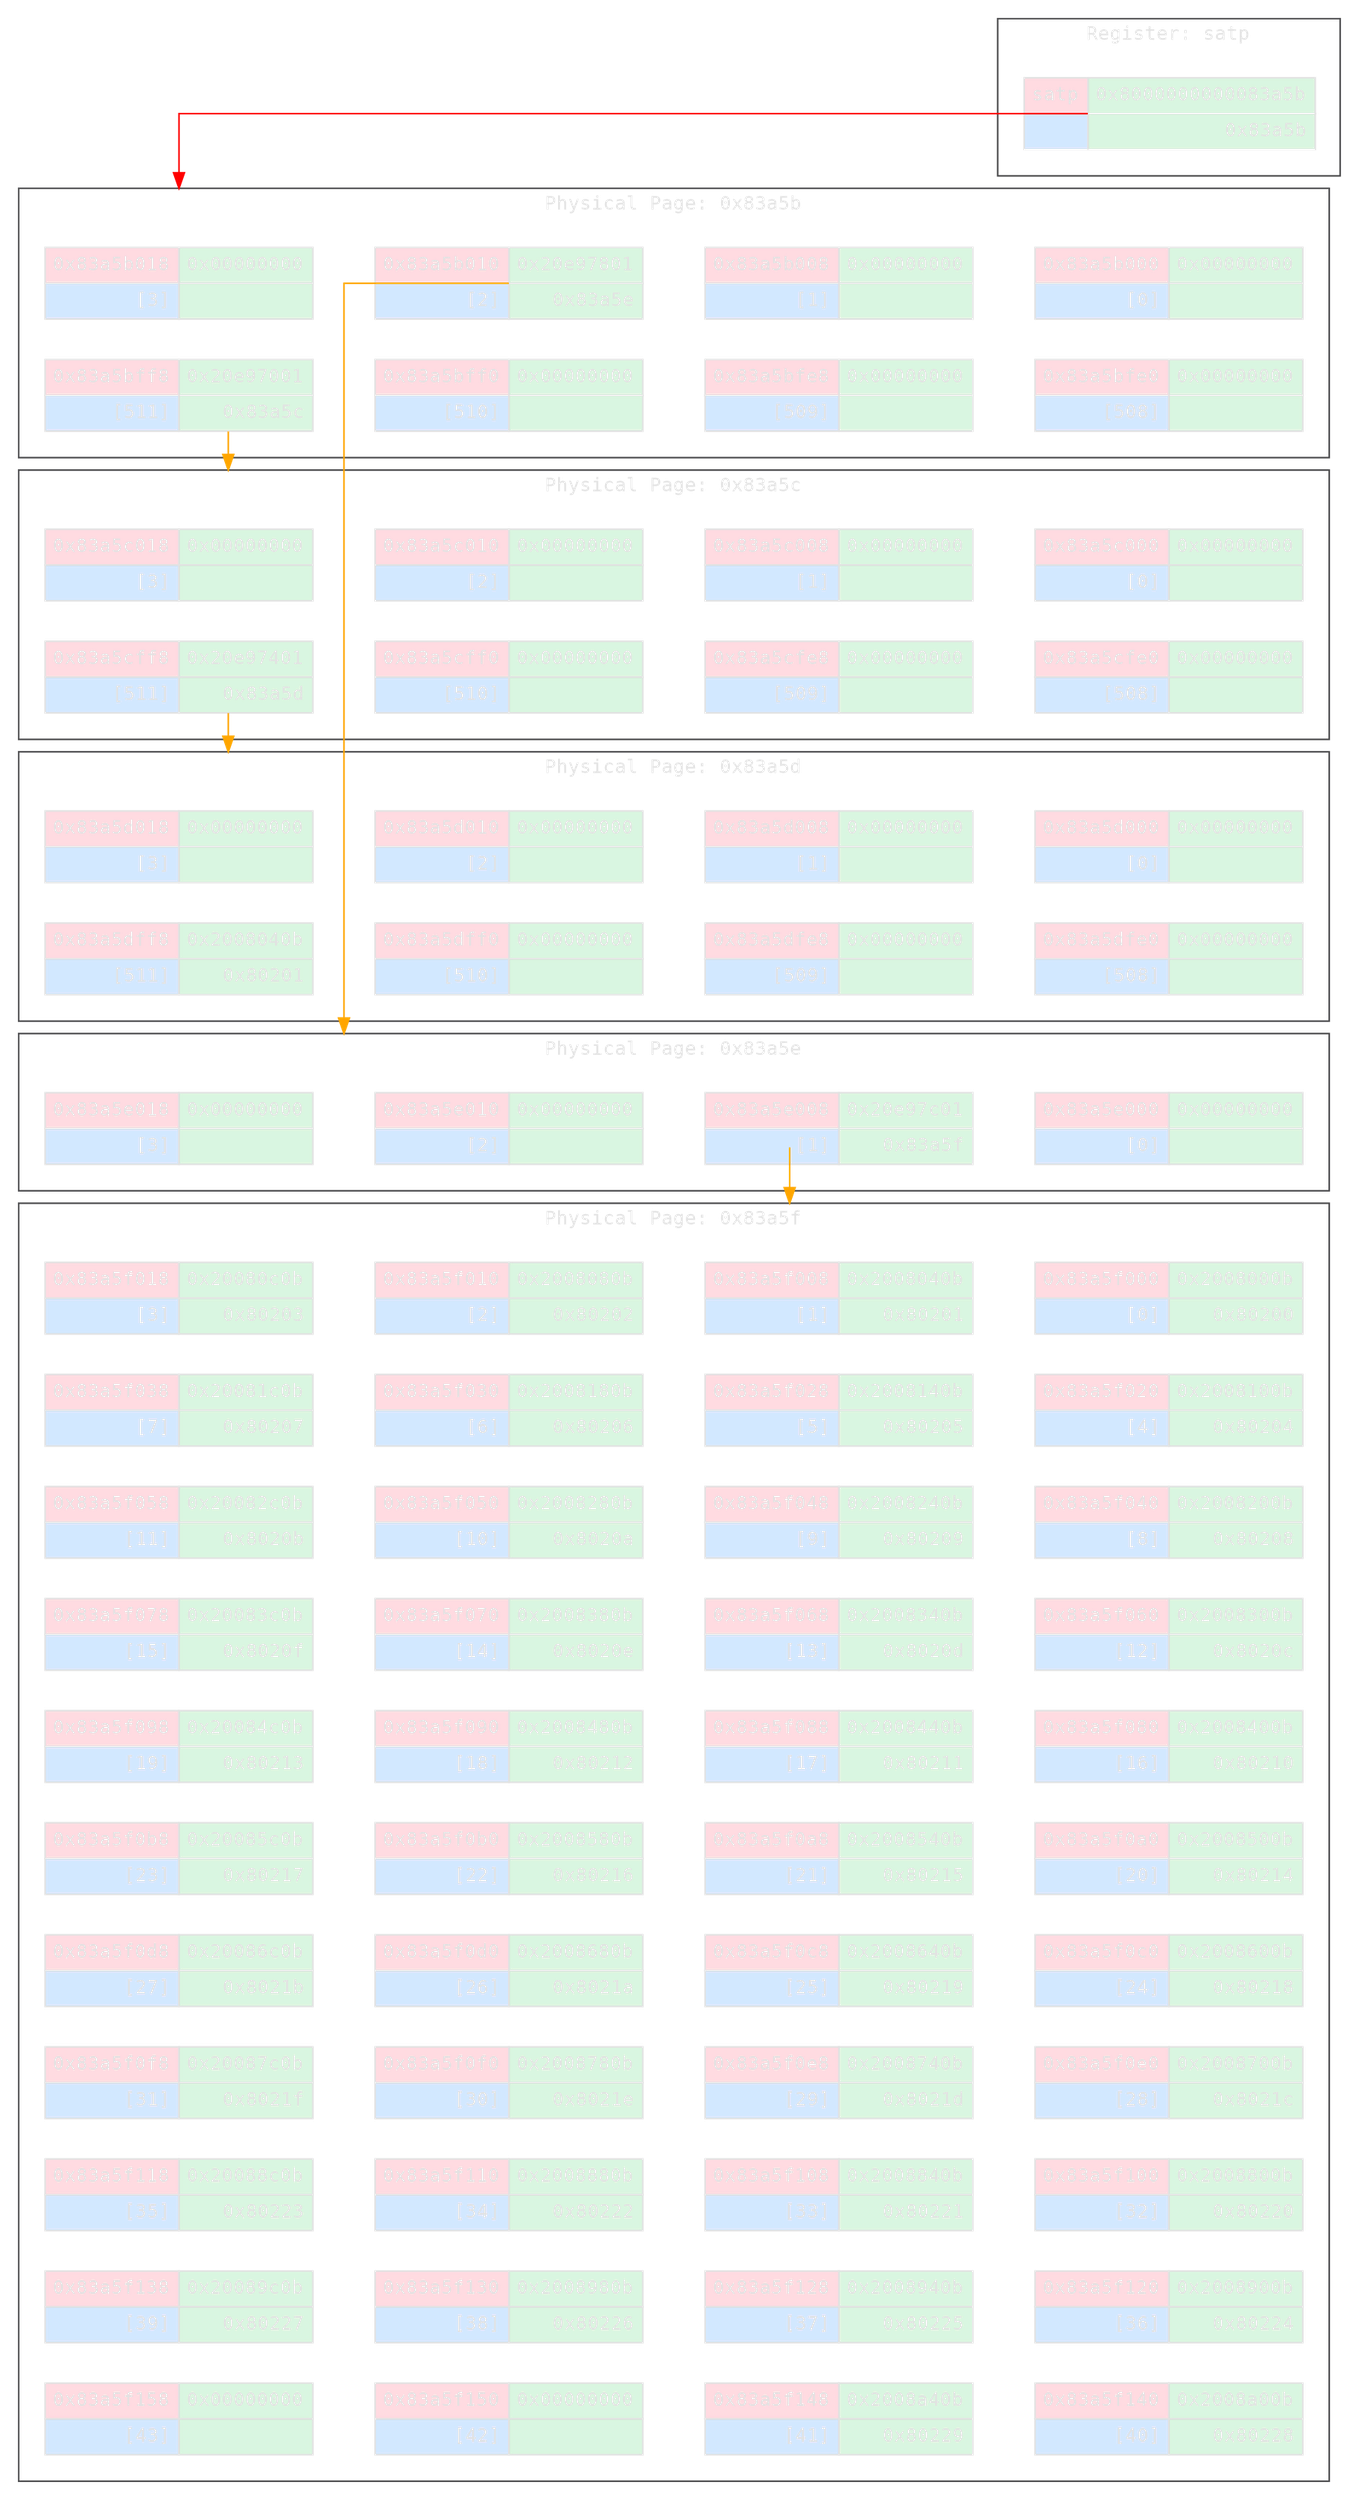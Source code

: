 digraph MemoryLayout {
    graph [bgcolor=transparent];
    compound=true;
    rankdir=TB;
    splines=ortho;
    nodesep=0.3;
    ranksep=0.1;
    node [shape=record, fontname="SF Mono,monospace", fontsize=12, margin=0.125, fontcolor="#e3e3e3"];
    edge [fontname="SF Mono,monospace", fontsize=12, fontcolor="#e3e3e3", color="#e3e3e3"];

    subgraph cluster_reg_ {
        color="#48484A";
        label="Register: satp";
        fontname="SF Mono,monospace";
        fontsize=12;
        fontcolor="#e3e3e3";

        reg_node0 [shape=none, margin=0.125, label=<
            <TABLE BORDER="0" CELLBORDER="1" CELLSPACING="0" COLOR="#e3e3e3">
                <TR>
                    <TD BGCOLOR="#FF375F2D" PORT="addr" ALIGN="RIGHT" CELLPADDING="4"><FONT COLOR="#e3e3e3">satp</FONT></TD>
                    <TD BGCOLOR="#30D1582D" PORT="val" ALIGN="RIGHT" CELLPADDING="4"><FONT COLOR="#e3e3e3">0x8000000000083a5b</FONT></TD>
                </TR>
                <TR>
                    <TD BGCOLOR="#0A84FF2D" PORT="index" ALIGN="RIGHT" CELLPADDING="4"><FONT COLOR="#e3e3e3">    </FONT></TD>
                    <TD BGCOLOR="#30D1582D" PORT="page" ALIGN="RIGHT" CELLPADDING="4"><FONT COLOR="#e3e3e3">0x83a5b</FONT></TD>
                </TR>
            </TABLE>
        >];

        subgraph row_reg__0 {
            rank = same;
            reg_node0;
        }

    }
    subgraph cluster_g1_ {
        color="#48484A";
        label="Physical Page: 0x83a5b";
        fontname="SF Mono,monospace";
        fontsize=12;
        fontcolor="#e3e3e3";

        g1_node0 [shape=none, margin=0.125, label=<
            <TABLE BORDER="0" CELLBORDER="1" CELLSPACING="0" COLOR="#e3e3e3">
                <TR>
                    <TD BGCOLOR="#FF375F2D" PORT="addr" ALIGN="RIGHT" CELLPADDING="4"><FONT COLOR="#e3e3e3">0x83a5b000</FONT></TD>
                    <TD BGCOLOR="#30D1582D" PORT="val" ALIGN="RIGHT" CELLPADDING="4"><FONT COLOR="#e3e3e3">0x00000000</FONT></TD>
                </TR>
                <TR>
                    <TD BGCOLOR="#0A84FF2D" PORT="index" ALIGN="RIGHT" CELLPADDING="4"><FONT COLOR="#e3e3e3">  [0]</FONT></TD>
                    <TD BGCOLOR="#30D1582D" PORT="page" ALIGN="RIGHT" CELLPADDING="4"><FONT COLOR="#e3e3e3"> </FONT></TD>
                </TR>
            </TABLE>
        >];
        g1_node1 [shape=none, margin=0.125, label=<
            <TABLE BORDER="0" CELLBORDER="1" CELLSPACING="0" COLOR="#e3e3e3">
                <TR>
                    <TD BGCOLOR="#FF375F2D" PORT="addr" ALIGN="RIGHT" CELLPADDING="4"><FONT COLOR="#e3e3e3">0x83a5b008</FONT></TD>
                    <TD BGCOLOR="#30D1582D" PORT="val" ALIGN="RIGHT" CELLPADDING="4"><FONT COLOR="#e3e3e3">0x00000000</FONT></TD>
                </TR>
                <TR>
                    <TD BGCOLOR="#0A84FF2D" PORT="index" ALIGN="RIGHT" CELLPADDING="4"><FONT COLOR="#e3e3e3">  [1]</FONT></TD>
                    <TD BGCOLOR="#30D1582D" PORT="page" ALIGN="RIGHT" CELLPADDING="4"><FONT COLOR="#e3e3e3"> </FONT></TD>
                </TR>
            </TABLE>
        >];
        g1_node2 [shape=none, margin=0.125, label=<
            <TABLE BORDER="0" CELLBORDER="1" CELLSPACING="0" COLOR="#e3e3e3">
                <TR>
                    <TD BGCOLOR="#FF375F2D" PORT="addr" ALIGN="RIGHT" CELLPADDING="4"><FONT COLOR="#e3e3e3">0x83a5b010</FONT></TD>
                    <TD BGCOLOR="#30D1582D" PORT="val" ALIGN="RIGHT" CELLPADDING="4"><FONT COLOR="#e3e3e3">0x20e97801</FONT></TD>
                </TR>
                <TR>
                    <TD BGCOLOR="#0A84FF2D" PORT="index" ALIGN="RIGHT" CELLPADDING="4"><FONT COLOR="#e3e3e3">  [2]</FONT></TD>
                    <TD BGCOLOR="#30D1582D" PORT="page" ALIGN="RIGHT" CELLPADDING="4"><FONT COLOR="#e3e3e3">0x83a5e</FONT></TD>
                </TR>
            </TABLE>
        >];
        g1_node3 [shape=none, margin=0.125, label=<
            <TABLE BORDER="0" CELLBORDER="1" CELLSPACING="0" COLOR="#e3e3e3">
                <TR>
                    <TD BGCOLOR="#FF375F2D" PORT="addr" ALIGN="RIGHT" CELLPADDING="4"><FONT COLOR="#e3e3e3">0x83a5b018</FONT></TD>
                    <TD BGCOLOR="#30D1582D" PORT="val" ALIGN="RIGHT" CELLPADDING="4"><FONT COLOR="#e3e3e3">0x00000000</FONT></TD>
                </TR>
                <TR>
                    <TD BGCOLOR="#0A84FF2D" PORT="index" ALIGN="RIGHT" CELLPADDING="4"><FONT COLOR="#e3e3e3">  [3]</FONT></TD>
                    <TD BGCOLOR="#30D1582D" PORT="page" ALIGN="RIGHT" CELLPADDING="4"><FONT COLOR="#e3e3e3"> </FONT></TD>
                </TR>
            </TABLE>
        >];
        g1_node4 [shape=none, margin=0.125, label=<
            <TABLE BORDER="0" CELLBORDER="1" CELLSPACING="0" COLOR="#e3e3e3">
                <TR>
                    <TD BGCOLOR="#FF375F2D" PORT="addr" ALIGN="RIGHT" CELLPADDING="4"><FONT COLOR="#e3e3e3">0x83a5bfe0</FONT></TD>
                    <TD BGCOLOR="#30D1582D" PORT="val" ALIGN="RIGHT" CELLPADDING="4"><FONT COLOR="#e3e3e3">0x00000000</FONT></TD>
                </TR>
                <TR>
                    <TD BGCOLOR="#0A84FF2D" PORT="index" ALIGN="RIGHT" CELLPADDING="4"><FONT COLOR="#e3e3e3">[508]</FONT></TD>
                    <TD BGCOLOR="#30D1582D" PORT="page" ALIGN="RIGHT" CELLPADDING="4"><FONT COLOR="#e3e3e3"> </FONT></TD>
                </TR>
            </TABLE>
        >];
        g1_node5 [shape=none, margin=0.125, label=<
            <TABLE BORDER="0" CELLBORDER="1" CELLSPACING="0" COLOR="#e3e3e3">
                <TR>
                    <TD BGCOLOR="#FF375F2D" PORT="addr" ALIGN="RIGHT" CELLPADDING="4"><FONT COLOR="#e3e3e3">0x83a5bfe8</FONT></TD>
                    <TD BGCOLOR="#30D1582D" PORT="val" ALIGN="RIGHT" CELLPADDING="4"><FONT COLOR="#e3e3e3">0x00000000</FONT></TD>
                </TR>
                <TR>
                    <TD BGCOLOR="#0A84FF2D" PORT="index" ALIGN="RIGHT" CELLPADDING="4"><FONT COLOR="#e3e3e3">[509]</FONT></TD>
                    <TD BGCOLOR="#30D1582D" PORT="page" ALIGN="RIGHT" CELLPADDING="4"><FONT COLOR="#e3e3e3"> </FONT></TD>
                </TR>
            </TABLE>
        >];
        g1_node6 [shape=none, margin=0.125, label=<
            <TABLE BORDER="0" CELLBORDER="1" CELLSPACING="0" COLOR="#e3e3e3">
                <TR>
                    <TD BGCOLOR="#FF375F2D" PORT="addr" ALIGN="RIGHT" CELLPADDING="4"><FONT COLOR="#e3e3e3">0x83a5bff0</FONT></TD>
                    <TD BGCOLOR="#30D1582D" PORT="val" ALIGN="RIGHT" CELLPADDING="4"><FONT COLOR="#e3e3e3">0x00000000</FONT></TD>
                </TR>
                <TR>
                    <TD BGCOLOR="#0A84FF2D" PORT="index" ALIGN="RIGHT" CELLPADDING="4"><FONT COLOR="#e3e3e3">[510]</FONT></TD>
                    <TD BGCOLOR="#30D1582D" PORT="page" ALIGN="RIGHT" CELLPADDING="4"><FONT COLOR="#e3e3e3"> </FONT></TD>
                </TR>
            </TABLE>
        >];
        g1_node7 [shape=none, margin=0.125, label=<
            <TABLE BORDER="0" CELLBORDER="1" CELLSPACING="0" COLOR="#e3e3e3">
                <TR>
                    <TD BGCOLOR="#FF375F2D" PORT="addr" ALIGN="RIGHT" CELLPADDING="4"><FONT COLOR="#e3e3e3">0x83a5bff8</FONT></TD>
                    <TD BGCOLOR="#30D1582D" PORT="val" ALIGN="RIGHT" CELLPADDING="4"><FONT COLOR="#e3e3e3">0x20e97001</FONT></TD>
                </TR>
                <TR>
                    <TD BGCOLOR="#0A84FF2D" PORT="index" ALIGN="RIGHT" CELLPADDING="4"><FONT COLOR="#e3e3e3">[511]</FONT></TD>
                    <TD BGCOLOR="#30D1582D" PORT="page" ALIGN="RIGHT" CELLPADDING="4"><FONT COLOR="#e3e3e3">0x83a5c</FONT></TD>
                </TR>
            </TABLE>
        >];

        subgraph row_g1__0 {
            rank = same;
            g1_node0;
            g1_node1;
            g1_node2;
            g1_node3;
        }
        subgraph row_g1__1 {
            rank = same;
            g1_node4;
            g1_node5;
            g1_node6;
            g1_node7;
        }

        g1_node0 -> g1_node4 [style=invis];
        g1_node1 -> g1_node5 [style=invis];
        g1_node2 -> g1_node6 [style=invis];
        g1_node3 -> g1_node7 [style=invis];
    }
    subgraph cluster_g2_ {
        color="#48484A";
        label="Physical Page: 0x83a5c";
        fontname="SF Mono,monospace";
        fontsize=12;
        fontcolor="#e3e3e3";

        g2_node0 [shape=none, margin=0.125, label=<
            <TABLE BORDER="0" CELLBORDER="1" CELLSPACING="0" COLOR="#e3e3e3">
                <TR>
                    <TD BGCOLOR="#FF375F2D" PORT="addr" ALIGN="RIGHT" CELLPADDING="4"><FONT COLOR="#e3e3e3">0x83a5c000</FONT></TD>
                    <TD BGCOLOR="#30D1582D" PORT="val" ALIGN="RIGHT" CELLPADDING="4"><FONT COLOR="#e3e3e3">0x00000000</FONT></TD>
                </TR>
                <TR>
                    <TD BGCOLOR="#0A84FF2D" PORT="index" ALIGN="RIGHT" CELLPADDING="4"><FONT COLOR="#e3e3e3">  [0]</FONT></TD>
                    <TD BGCOLOR="#30D1582D" PORT="page" ALIGN="RIGHT" CELLPADDING="4"><FONT COLOR="#e3e3e3"> </FONT></TD>
                </TR>
            </TABLE>
        >];
        g2_node1 [shape=none, margin=0.125, label=<
            <TABLE BORDER="0" CELLBORDER="1" CELLSPACING="0" COLOR="#e3e3e3">
                <TR>
                    <TD BGCOLOR="#FF375F2D" PORT="addr" ALIGN="RIGHT" CELLPADDING="4"><FONT COLOR="#e3e3e3">0x83a5c008</FONT></TD>
                    <TD BGCOLOR="#30D1582D" PORT="val" ALIGN="RIGHT" CELLPADDING="4"><FONT COLOR="#e3e3e3">0x00000000</FONT></TD>
                </TR>
                <TR>
                    <TD BGCOLOR="#0A84FF2D" PORT="index" ALIGN="RIGHT" CELLPADDING="4"><FONT COLOR="#e3e3e3">  [1]</FONT></TD>
                    <TD BGCOLOR="#30D1582D" PORT="page" ALIGN="RIGHT" CELLPADDING="4"><FONT COLOR="#e3e3e3"> </FONT></TD>
                </TR>
            </TABLE>
        >];
        g2_node2 [shape=none, margin=0.125, label=<
            <TABLE BORDER="0" CELLBORDER="1" CELLSPACING="0" COLOR="#e3e3e3">
                <TR>
                    <TD BGCOLOR="#FF375F2D" PORT="addr" ALIGN="RIGHT" CELLPADDING="4"><FONT COLOR="#e3e3e3">0x83a5c010</FONT></TD>
                    <TD BGCOLOR="#30D1582D" PORT="val" ALIGN="RIGHT" CELLPADDING="4"><FONT COLOR="#e3e3e3">0x00000000</FONT></TD>
                </TR>
                <TR>
                    <TD BGCOLOR="#0A84FF2D" PORT="index" ALIGN="RIGHT" CELLPADDING="4"><FONT COLOR="#e3e3e3">  [2]</FONT></TD>
                    <TD BGCOLOR="#30D1582D" PORT="page" ALIGN="RIGHT" CELLPADDING="4"><FONT COLOR="#e3e3e3"> </FONT></TD>
                </TR>
            </TABLE>
        >];
        g2_node3 [shape=none, margin=0.125, label=<
            <TABLE BORDER="0" CELLBORDER="1" CELLSPACING="0" COLOR="#e3e3e3">
                <TR>
                    <TD BGCOLOR="#FF375F2D" PORT="addr" ALIGN="RIGHT" CELLPADDING="4"><FONT COLOR="#e3e3e3">0x83a5c018</FONT></TD>
                    <TD BGCOLOR="#30D1582D" PORT="val" ALIGN="RIGHT" CELLPADDING="4"><FONT COLOR="#e3e3e3">0x00000000</FONT></TD>
                </TR>
                <TR>
                    <TD BGCOLOR="#0A84FF2D" PORT="index" ALIGN="RIGHT" CELLPADDING="4"><FONT COLOR="#e3e3e3">  [3]</FONT></TD>
                    <TD BGCOLOR="#30D1582D" PORT="page" ALIGN="RIGHT" CELLPADDING="4"><FONT COLOR="#e3e3e3"> </FONT></TD>
                </TR>
            </TABLE>
        >];
        g2_node4 [shape=none, margin=0.125, label=<
            <TABLE BORDER="0" CELLBORDER="1" CELLSPACING="0" COLOR="#e3e3e3">
                <TR>
                    <TD BGCOLOR="#FF375F2D" PORT="addr" ALIGN="RIGHT" CELLPADDING="4"><FONT COLOR="#e3e3e3">0x83a5cfe0</FONT></TD>
                    <TD BGCOLOR="#30D1582D" PORT="val" ALIGN="RIGHT" CELLPADDING="4"><FONT COLOR="#e3e3e3">0x00000000</FONT></TD>
                </TR>
                <TR>
                    <TD BGCOLOR="#0A84FF2D" PORT="index" ALIGN="RIGHT" CELLPADDING="4"><FONT COLOR="#e3e3e3">[508]</FONT></TD>
                    <TD BGCOLOR="#30D1582D" PORT="page" ALIGN="RIGHT" CELLPADDING="4"><FONT COLOR="#e3e3e3"> </FONT></TD>
                </TR>
            </TABLE>
        >];
        g2_node5 [shape=none, margin=0.125, label=<
            <TABLE BORDER="0" CELLBORDER="1" CELLSPACING="0" COLOR="#e3e3e3">
                <TR>
                    <TD BGCOLOR="#FF375F2D" PORT="addr" ALIGN="RIGHT" CELLPADDING="4"><FONT COLOR="#e3e3e3">0x83a5cfe8</FONT></TD>
                    <TD BGCOLOR="#30D1582D" PORT="val" ALIGN="RIGHT" CELLPADDING="4"><FONT COLOR="#e3e3e3">0x00000000</FONT></TD>
                </TR>
                <TR>
                    <TD BGCOLOR="#0A84FF2D" PORT="index" ALIGN="RIGHT" CELLPADDING="4"><FONT COLOR="#e3e3e3">[509]</FONT></TD>
                    <TD BGCOLOR="#30D1582D" PORT="page" ALIGN="RIGHT" CELLPADDING="4"><FONT COLOR="#e3e3e3"> </FONT></TD>
                </TR>
            </TABLE>
        >];
        g2_node6 [shape=none, margin=0.125, label=<
            <TABLE BORDER="0" CELLBORDER="1" CELLSPACING="0" COLOR="#e3e3e3">
                <TR>
                    <TD BGCOLOR="#FF375F2D" PORT="addr" ALIGN="RIGHT" CELLPADDING="4"><FONT COLOR="#e3e3e3">0x83a5cff0</FONT></TD>
                    <TD BGCOLOR="#30D1582D" PORT="val" ALIGN="RIGHT" CELLPADDING="4"><FONT COLOR="#e3e3e3">0x00000000</FONT></TD>
                </TR>
                <TR>
                    <TD BGCOLOR="#0A84FF2D" PORT="index" ALIGN="RIGHT" CELLPADDING="4"><FONT COLOR="#e3e3e3">[510]</FONT></TD>
                    <TD BGCOLOR="#30D1582D" PORT="page" ALIGN="RIGHT" CELLPADDING="4"><FONT COLOR="#e3e3e3"> </FONT></TD>
                </TR>
            </TABLE>
        >];
        g2_node7 [shape=none, margin=0.125, label=<
            <TABLE BORDER="0" CELLBORDER="1" CELLSPACING="0" COLOR="#e3e3e3">
                <TR>
                    <TD BGCOLOR="#FF375F2D" PORT="addr" ALIGN="RIGHT" CELLPADDING="4"><FONT COLOR="#e3e3e3">0x83a5cff8</FONT></TD>
                    <TD BGCOLOR="#30D1582D" PORT="val" ALIGN="RIGHT" CELLPADDING="4"><FONT COLOR="#e3e3e3">0x20e97401</FONT></TD>
                </TR>
                <TR>
                    <TD BGCOLOR="#0A84FF2D" PORT="index" ALIGN="RIGHT" CELLPADDING="4"><FONT COLOR="#e3e3e3">[511]</FONT></TD>
                    <TD BGCOLOR="#30D1582D" PORT="page" ALIGN="RIGHT" CELLPADDING="4"><FONT COLOR="#e3e3e3">0x83a5d</FONT></TD>
                </TR>
            </TABLE>
        >];

        subgraph row_g2__0 {
            rank = same;
            g2_node0;
            g2_node1;
            g2_node2;
            g2_node3;
        }
        subgraph row_g2__1 {
            rank = same;
            g2_node4;
            g2_node5;
            g2_node6;
            g2_node7;
        }

        g2_node0 -> g2_node4 [style=invis];
        g2_node1 -> g2_node5 [style=invis];
        g2_node2 -> g2_node6 [style=invis];
        g2_node3 -> g2_node7 [style=invis];
    }
    subgraph cluster_g3_ {
        color="#48484A";
        label="Physical Page: 0x83a5d";
        fontname="SF Mono,monospace";
        fontsize=12;
        fontcolor="#e3e3e3";

        g3_node0 [shape=none, margin=0.125, label=<
            <TABLE BORDER="0" CELLBORDER="1" CELLSPACING="0" COLOR="#e3e3e3">
                <TR>
                    <TD BGCOLOR="#FF375F2D" PORT="addr" ALIGN="RIGHT" CELLPADDING="4"><FONT COLOR="#e3e3e3">0x83a5d000</FONT></TD>
                    <TD BGCOLOR="#30D1582D" PORT="val" ALIGN="RIGHT" CELLPADDING="4"><FONT COLOR="#e3e3e3">0x00000000</FONT></TD>
                </TR>
                <TR>
                    <TD BGCOLOR="#0A84FF2D" PORT="index" ALIGN="RIGHT" CELLPADDING="4"><FONT COLOR="#e3e3e3">  [0]</FONT></TD>
                    <TD BGCOLOR="#30D1582D" PORT="page" ALIGN="RIGHT" CELLPADDING="4"><FONT COLOR="#e3e3e3"> </FONT></TD>
                </TR>
            </TABLE>
        >];
        g3_node1 [shape=none, margin=0.125, label=<
            <TABLE BORDER="0" CELLBORDER="1" CELLSPACING="0" COLOR="#e3e3e3">
                <TR>
                    <TD BGCOLOR="#FF375F2D" PORT="addr" ALIGN="RIGHT" CELLPADDING="4"><FONT COLOR="#e3e3e3">0x83a5d008</FONT></TD>
                    <TD BGCOLOR="#30D1582D" PORT="val" ALIGN="RIGHT" CELLPADDING="4"><FONT COLOR="#e3e3e3">0x00000000</FONT></TD>
                </TR>
                <TR>
                    <TD BGCOLOR="#0A84FF2D" PORT="index" ALIGN="RIGHT" CELLPADDING="4"><FONT COLOR="#e3e3e3">  [1]</FONT></TD>
                    <TD BGCOLOR="#30D1582D" PORT="page" ALIGN="RIGHT" CELLPADDING="4"><FONT COLOR="#e3e3e3"> </FONT></TD>
                </TR>
            </TABLE>
        >];
        g3_node2 [shape=none, margin=0.125, label=<
            <TABLE BORDER="0" CELLBORDER="1" CELLSPACING="0" COLOR="#e3e3e3">
                <TR>
                    <TD BGCOLOR="#FF375F2D" PORT="addr" ALIGN="RIGHT" CELLPADDING="4"><FONT COLOR="#e3e3e3">0x83a5d010</FONT></TD>
                    <TD BGCOLOR="#30D1582D" PORT="val" ALIGN="RIGHT" CELLPADDING="4"><FONT COLOR="#e3e3e3">0x00000000</FONT></TD>
                </TR>
                <TR>
                    <TD BGCOLOR="#0A84FF2D" PORT="index" ALIGN="RIGHT" CELLPADDING="4"><FONT COLOR="#e3e3e3">  [2]</FONT></TD>
                    <TD BGCOLOR="#30D1582D" PORT="page" ALIGN="RIGHT" CELLPADDING="4"><FONT COLOR="#e3e3e3"> </FONT></TD>
                </TR>
            </TABLE>
        >];
        g3_node3 [shape=none, margin=0.125, label=<
            <TABLE BORDER="0" CELLBORDER="1" CELLSPACING="0" COLOR="#e3e3e3">
                <TR>
                    <TD BGCOLOR="#FF375F2D" PORT="addr" ALIGN="RIGHT" CELLPADDING="4"><FONT COLOR="#e3e3e3">0x83a5d018</FONT></TD>
                    <TD BGCOLOR="#30D1582D" PORT="val" ALIGN="RIGHT" CELLPADDING="4"><FONT COLOR="#e3e3e3">0x00000000</FONT></TD>
                </TR>
                <TR>
                    <TD BGCOLOR="#0A84FF2D" PORT="index" ALIGN="RIGHT" CELLPADDING="4"><FONT COLOR="#e3e3e3">  [3]</FONT></TD>
                    <TD BGCOLOR="#30D1582D" PORT="page" ALIGN="RIGHT" CELLPADDING="4"><FONT COLOR="#e3e3e3"> </FONT></TD>
                </TR>
            </TABLE>
        >];
        g3_node4 [shape=none, margin=0.125, label=<
            <TABLE BORDER="0" CELLBORDER="1" CELLSPACING="0" COLOR="#e3e3e3">
                <TR>
                    <TD BGCOLOR="#FF375F2D" PORT="addr" ALIGN="RIGHT" CELLPADDING="4"><FONT COLOR="#e3e3e3">0x83a5dfe0</FONT></TD>
                    <TD BGCOLOR="#30D1582D" PORT="val" ALIGN="RIGHT" CELLPADDING="4"><FONT COLOR="#e3e3e3">0x00000000</FONT></TD>
                </TR>
                <TR>
                    <TD BGCOLOR="#0A84FF2D" PORT="index" ALIGN="RIGHT" CELLPADDING="4"><FONT COLOR="#e3e3e3">[508]</FONT></TD>
                    <TD BGCOLOR="#30D1582D" PORT="page" ALIGN="RIGHT" CELLPADDING="4"><FONT COLOR="#e3e3e3"> </FONT></TD>
                </TR>
            </TABLE>
        >];
        g3_node5 [shape=none, margin=0.125, label=<
            <TABLE BORDER="0" CELLBORDER="1" CELLSPACING="0" COLOR="#e3e3e3">
                <TR>
                    <TD BGCOLOR="#FF375F2D" PORT="addr" ALIGN="RIGHT" CELLPADDING="4"><FONT COLOR="#e3e3e3">0x83a5dfe8</FONT></TD>
                    <TD BGCOLOR="#30D1582D" PORT="val" ALIGN="RIGHT" CELLPADDING="4"><FONT COLOR="#e3e3e3">0x00000000</FONT></TD>
                </TR>
                <TR>
                    <TD BGCOLOR="#0A84FF2D" PORT="index" ALIGN="RIGHT" CELLPADDING="4"><FONT COLOR="#e3e3e3">[509]</FONT></TD>
                    <TD BGCOLOR="#30D1582D" PORT="page" ALIGN="RIGHT" CELLPADDING="4"><FONT COLOR="#e3e3e3"> </FONT></TD>
                </TR>
            </TABLE>
        >];
        g3_node6 [shape=none, margin=0.125, label=<
            <TABLE BORDER="0" CELLBORDER="1" CELLSPACING="0" COLOR="#e3e3e3">
                <TR>
                    <TD BGCOLOR="#FF375F2D" PORT="addr" ALIGN="RIGHT" CELLPADDING="4"><FONT COLOR="#e3e3e3">0x83a5dff0</FONT></TD>
                    <TD BGCOLOR="#30D1582D" PORT="val" ALIGN="RIGHT" CELLPADDING="4"><FONT COLOR="#e3e3e3">0x00000000</FONT></TD>
                </TR>
                <TR>
                    <TD BGCOLOR="#0A84FF2D" PORT="index" ALIGN="RIGHT" CELLPADDING="4"><FONT COLOR="#e3e3e3">[510]</FONT></TD>
                    <TD BGCOLOR="#30D1582D" PORT="page" ALIGN="RIGHT" CELLPADDING="4"><FONT COLOR="#e3e3e3"> </FONT></TD>
                </TR>
            </TABLE>
        >];
        g3_node7 [shape=none, margin=0.125, label=<
            <TABLE BORDER="0" CELLBORDER="1" CELLSPACING="0" COLOR="#e3e3e3">
                <TR>
                    <TD BGCOLOR="#FF375F2D" PORT="addr" ALIGN="RIGHT" CELLPADDING="4"><FONT COLOR="#e3e3e3">0x83a5dff8</FONT></TD>
                    <TD BGCOLOR="#30D1582D" PORT="val" ALIGN="RIGHT" CELLPADDING="4"><FONT COLOR="#e3e3e3">0x2008040b</FONT></TD>
                </TR>
                <TR>
                    <TD BGCOLOR="#0A84FF2D" PORT="index" ALIGN="RIGHT" CELLPADDING="4"><FONT COLOR="#e3e3e3">[511]</FONT></TD>
                    <TD BGCOLOR="#30D1582D" PORT="page" ALIGN="RIGHT" CELLPADDING="4"><FONT COLOR="#e3e3e3">0x80201</FONT></TD>
                </TR>
            </TABLE>
        >];

        subgraph row_g3__0 {
            rank = same;
            g3_node0;
            g3_node1;
            g3_node2;
            g3_node3;
        }
        subgraph row_g3__1 {
            rank = same;
            g3_node4;
            g3_node5;
            g3_node6;
            g3_node7;
        }

        g3_node0 -> g3_node4 [style=invis];
        g3_node1 -> g3_node5 [style=invis];
        g3_node2 -> g3_node6 [style=invis];
        g3_node3 -> g3_node7 [style=invis];
    }
    subgraph cluster_g4_ {
        color="#48484A";
        label="Physical Page: 0x83a5e";
        fontname="SF Mono,monospace";
        fontsize=12;
        fontcolor="#e3e3e3";

        g4_node0 [shape=none, margin=0.125, label=<
            <TABLE BORDER="0" CELLBORDER="1" CELLSPACING="0" COLOR="#e3e3e3">
                <TR>
                    <TD BGCOLOR="#FF375F2D" PORT="addr" ALIGN="RIGHT" CELLPADDING="4"><FONT COLOR="#e3e3e3">0x83a5e000</FONT></TD>
                    <TD BGCOLOR="#30D1582D" PORT="val" ALIGN="RIGHT" CELLPADDING="4"><FONT COLOR="#e3e3e3">0x00000000</FONT></TD>
                </TR>
                <TR>
                    <TD BGCOLOR="#0A84FF2D" PORT="index" ALIGN="RIGHT" CELLPADDING="4"><FONT COLOR="#e3e3e3">  [0]</FONT></TD>
                    <TD BGCOLOR="#30D1582D" PORT="page" ALIGN="RIGHT" CELLPADDING="4"><FONT COLOR="#e3e3e3"> </FONT></TD>
                </TR>
            </TABLE>
        >];
        g4_node1 [shape=none, margin=0.125, label=<
            <TABLE BORDER="0" CELLBORDER="1" CELLSPACING="0" COLOR="#e3e3e3">
                <TR>
                    <TD BGCOLOR="#FF375F2D" PORT="addr" ALIGN="RIGHT" CELLPADDING="4"><FONT COLOR="#e3e3e3">0x83a5e008</FONT></TD>
                    <TD BGCOLOR="#30D1582D" PORT="val" ALIGN="RIGHT" CELLPADDING="4"><FONT COLOR="#e3e3e3">0x20e97c01</FONT></TD>
                </TR>
                <TR>
                    <TD BGCOLOR="#0A84FF2D" PORT="index" ALIGN="RIGHT" CELLPADDING="4"><FONT COLOR="#e3e3e3">  [1]</FONT></TD>
                    <TD BGCOLOR="#30D1582D" PORT="page" ALIGN="RIGHT" CELLPADDING="4"><FONT COLOR="#e3e3e3">0x83a5f</FONT></TD>
                </TR>
            </TABLE>
        >];
        g4_node2 [shape=none, margin=0.125, label=<
            <TABLE BORDER="0" CELLBORDER="1" CELLSPACING="0" COLOR="#e3e3e3">
                <TR>
                    <TD BGCOLOR="#FF375F2D" PORT="addr" ALIGN="RIGHT" CELLPADDING="4"><FONT COLOR="#e3e3e3">0x83a5e010</FONT></TD>
                    <TD BGCOLOR="#30D1582D" PORT="val" ALIGN="RIGHT" CELLPADDING="4"><FONT COLOR="#e3e3e3">0x00000000</FONT></TD>
                </TR>
                <TR>
                    <TD BGCOLOR="#0A84FF2D" PORT="index" ALIGN="RIGHT" CELLPADDING="4"><FONT COLOR="#e3e3e3">  [2]</FONT></TD>
                    <TD BGCOLOR="#30D1582D" PORT="page" ALIGN="RIGHT" CELLPADDING="4"><FONT COLOR="#e3e3e3"> </FONT></TD>
                </TR>
            </TABLE>
        >];
        g4_node3 [shape=none, margin=0.125, label=<
            <TABLE BORDER="0" CELLBORDER="1" CELLSPACING="0" COLOR="#e3e3e3">
                <TR>
                    <TD BGCOLOR="#FF375F2D" PORT="addr" ALIGN="RIGHT" CELLPADDING="4"><FONT COLOR="#e3e3e3">0x83a5e018</FONT></TD>
                    <TD BGCOLOR="#30D1582D" PORT="val" ALIGN="RIGHT" CELLPADDING="4"><FONT COLOR="#e3e3e3">0x00000000</FONT></TD>
                </TR>
                <TR>
                    <TD BGCOLOR="#0A84FF2D" PORT="index" ALIGN="RIGHT" CELLPADDING="4"><FONT COLOR="#e3e3e3">  [3]</FONT></TD>
                    <TD BGCOLOR="#30D1582D" PORT="page" ALIGN="RIGHT" CELLPADDING="4"><FONT COLOR="#e3e3e3"> </FONT></TD>
                </TR>
            </TABLE>
        >];

        subgraph row_g4__0 {
            rank = same;
            g4_node0;
            g4_node1;
            g4_node2;
            g4_node3;
        }

    }
    subgraph cluster_g5_ {
        color="#48484A";
        label="Physical Page: 0x83a5f";
        fontname="SF Mono,monospace";
        fontsize=12;
        fontcolor="#e3e3e3";

        g5_node0 [shape=none, margin=0.125, label=<
            <TABLE BORDER="0" CELLBORDER="1" CELLSPACING="0" COLOR="#e3e3e3">
                <TR>
                    <TD BGCOLOR="#FF375F2D" PORT="addr" ALIGN="RIGHT" CELLPADDING="4"><FONT COLOR="#e3e3e3">0x83a5f000</FONT></TD>
                    <TD BGCOLOR="#30D1582D" PORT="val" ALIGN="RIGHT" CELLPADDING="4"><FONT COLOR="#e3e3e3">0x2008000b</FONT></TD>
                </TR>
                <TR>
                    <TD BGCOLOR="#0A84FF2D" PORT="index" ALIGN="RIGHT" CELLPADDING="4"><FONT COLOR="#e3e3e3">  [0]</FONT></TD>
                    <TD BGCOLOR="#30D1582D" PORT="page" ALIGN="RIGHT" CELLPADDING="4"><FONT COLOR="#e3e3e3">0x80200</FONT></TD>
                </TR>
            </TABLE>
        >];
        g5_node1 [shape=none, margin=0.125, label=<
            <TABLE BORDER="0" CELLBORDER="1" CELLSPACING="0" COLOR="#e3e3e3">
                <TR>
                    <TD BGCOLOR="#FF375F2D" PORT="addr" ALIGN="RIGHT" CELLPADDING="4"><FONT COLOR="#e3e3e3">0x83a5f008</FONT></TD>
                    <TD BGCOLOR="#30D1582D" PORT="val" ALIGN="RIGHT" CELLPADDING="4"><FONT COLOR="#e3e3e3">0x2008040b</FONT></TD>
                </TR>
                <TR>
                    <TD BGCOLOR="#0A84FF2D" PORT="index" ALIGN="RIGHT" CELLPADDING="4"><FONT COLOR="#e3e3e3">  [1]</FONT></TD>
                    <TD BGCOLOR="#30D1582D" PORT="page" ALIGN="RIGHT" CELLPADDING="4"><FONT COLOR="#e3e3e3">0x80201</FONT></TD>
                </TR>
            </TABLE>
        >];
        g5_node2 [shape=none, margin=0.125, label=<
            <TABLE BORDER="0" CELLBORDER="1" CELLSPACING="0" COLOR="#e3e3e3">
                <TR>
                    <TD BGCOLOR="#FF375F2D" PORT="addr" ALIGN="RIGHT" CELLPADDING="4"><FONT COLOR="#e3e3e3">0x83a5f010</FONT></TD>
                    <TD BGCOLOR="#30D1582D" PORT="val" ALIGN="RIGHT" CELLPADDING="4"><FONT COLOR="#e3e3e3">0x2008080b</FONT></TD>
                </TR>
                <TR>
                    <TD BGCOLOR="#0A84FF2D" PORT="index" ALIGN="RIGHT" CELLPADDING="4"><FONT COLOR="#e3e3e3">  [2]</FONT></TD>
                    <TD BGCOLOR="#30D1582D" PORT="page" ALIGN="RIGHT" CELLPADDING="4"><FONT COLOR="#e3e3e3">0x80202</FONT></TD>
                </TR>
            </TABLE>
        >];
        g5_node3 [shape=none, margin=0.125, label=<
            <TABLE BORDER="0" CELLBORDER="1" CELLSPACING="0" COLOR="#e3e3e3">
                <TR>
                    <TD BGCOLOR="#FF375F2D" PORT="addr" ALIGN="RIGHT" CELLPADDING="4"><FONT COLOR="#e3e3e3">0x83a5f018</FONT></TD>
                    <TD BGCOLOR="#30D1582D" PORT="val" ALIGN="RIGHT" CELLPADDING="4"><FONT COLOR="#e3e3e3">0x20080c0b</FONT></TD>
                </TR>
                <TR>
                    <TD BGCOLOR="#0A84FF2D" PORT="index" ALIGN="RIGHT" CELLPADDING="4"><FONT COLOR="#e3e3e3">  [3]</FONT></TD>
                    <TD BGCOLOR="#30D1582D" PORT="page" ALIGN="RIGHT" CELLPADDING="4"><FONT COLOR="#e3e3e3">0x80203</FONT></TD>
                </TR>
            </TABLE>
        >];
        g5_node4 [shape=none, margin=0.125, label=<
            <TABLE BORDER="0" CELLBORDER="1" CELLSPACING="0" COLOR="#e3e3e3">
                <TR>
                    <TD BGCOLOR="#FF375F2D" PORT="addr" ALIGN="RIGHT" CELLPADDING="4"><FONT COLOR="#e3e3e3">0x83a5f020</FONT></TD>
                    <TD BGCOLOR="#30D1582D" PORT="val" ALIGN="RIGHT" CELLPADDING="4"><FONT COLOR="#e3e3e3">0x2008100b</FONT></TD>
                </TR>
                <TR>
                    <TD BGCOLOR="#0A84FF2D" PORT="index" ALIGN="RIGHT" CELLPADDING="4"><FONT COLOR="#e3e3e3">  [4]</FONT></TD>
                    <TD BGCOLOR="#30D1582D" PORT="page" ALIGN="RIGHT" CELLPADDING="4"><FONT COLOR="#e3e3e3">0x80204</FONT></TD>
                </TR>
            </TABLE>
        >];
        g5_node5 [shape=none, margin=0.125, label=<
            <TABLE BORDER="0" CELLBORDER="1" CELLSPACING="0" COLOR="#e3e3e3">
                <TR>
                    <TD BGCOLOR="#FF375F2D" PORT="addr" ALIGN="RIGHT" CELLPADDING="4"><FONT COLOR="#e3e3e3">0x83a5f028</FONT></TD>
                    <TD BGCOLOR="#30D1582D" PORT="val" ALIGN="RIGHT" CELLPADDING="4"><FONT COLOR="#e3e3e3">0x2008140b</FONT></TD>
                </TR>
                <TR>
                    <TD BGCOLOR="#0A84FF2D" PORT="index" ALIGN="RIGHT" CELLPADDING="4"><FONT COLOR="#e3e3e3">  [5]</FONT></TD>
                    <TD BGCOLOR="#30D1582D" PORT="page" ALIGN="RIGHT" CELLPADDING="4"><FONT COLOR="#e3e3e3">0x80205</FONT></TD>
                </TR>
            </TABLE>
        >];
        g5_node6 [shape=none, margin=0.125, label=<
            <TABLE BORDER="0" CELLBORDER="1" CELLSPACING="0" COLOR="#e3e3e3">
                <TR>
                    <TD BGCOLOR="#FF375F2D" PORT="addr" ALIGN="RIGHT" CELLPADDING="4"><FONT COLOR="#e3e3e3">0x83a5f030</FONT></TD>
                    <TD BGCOLOR="#30D1582D" PORT="val" ALIGN="RIGHT" CELLPADDING="4"><FONT COLOR="#e3e3e3">0x2008180b</FONT></TD>
                </TR>
                <TR>
                    <TD BGCOLOR="#0A84FF2D" PORT="index" ALIGN="RIGHT" CELLPADDING="4"><FONT COLOR="#e3e3e3">  [6]</FONT></TD>
                    <TD BGCOLOR="#30D1582D" PORT="page" ALIGN="RIGHT" CELLPADDING="4"><FONT COLOR="#e3e3e3">0x80206</FONT></TD>
                </TR>
            </TABLE>
        >];
        g5_node7 [shape=none, margin=0.125, label=<
            <TABLE BORDER="0" CELLBORDER="1" CELLSPACING="0" COLOR="#e3e3e3">
                <TR>
                    <TD BGCOLOR="#FF375F2D" PORT="addr" ALIGN="RIGHT" CELLPADDING="4"><FONT COLOR="#e3e3e3">0x83a5f038</FONT></TD>
                    <TD BGCOLOR="#30D1582D" PORT="val" ALIGN="RIGHT" CELLPADDING="4"><FONT COLOR="#e3e3e3">0x20081c0b</FONT></TD>
                </TR>
                <TR>
                    <TD BGCOLOR="#0A84FF2D" PORT="index" ALIGN="RIGHT" CELLPADDING="4"><FONT COLOR="#e3e3e3">  [7]</FONT></TD>
                    <TD BGCOLOR="#30D1582D" PORT="page" ALIGN="RIGHT" CELLPADDING="4"><FONT COLOR="#e3e3e3">0x80207</FONT></TD>
                </TR>
            </TABLE>
        >];
        g5_node8 [shape=none, margin=0.125, label=<
            <TABLE BORDER="0" CELLBORDER="1" CELLSPACING="0" COLOR="#e3e3e3">
                <TR>
                    <TD BGCOLOR="#FF375F2D" PORT="addr" ALIGN="RIGHT" CELLPADDING="4"><FONT COLOR="#e3e3e3">0x83a5f040</FONT></TD>
                    <TD BGCOLOR="#30D1582D" PORT="val" ALIGN="RIGHT" CELLPADDING="4"><FONT COLOR="#e3e3e3">0x2008200b</FONT></TD>
                </TR>
                <TR>
                    <TD BGCOLOR="#0A84FF2D" PORT="index" ALIGN="RIGHT" CELLPADDING="4"><FONT COLOR="#e3e3e3">  [8]</FONT></TD>
                    <TD BGCOLOR="#30D1582D" PORT="page" ALIGN="RIGHT" CELLPADDING="4"><FONT COLOR="#e3e3e3">0x80208</FONT></TD>
                </TR>
            </TABLE>
        >];
        g5_node9 [shape=none, margin=0.125, label=<
            <TABLE BORDER="0" CELLBORDER="1" CELLSPACING="0" COLOR="#e3e3e3">
                <TR>
                    <TD BGCOLOR="#FF375F2D" PORT="addr" ALIGN="RIGHT" CELLPADDING="4"><FONT COLOR="#e3e3e3">0x83a5f048</FONT></TD>
                    <TD BGCOLOR="#30D1582D" PORT="val" ALIGN="RIGHT" CELLPADDING="4"><FONT COLOR="#e3e3e3">0x2008240b</FONT></TD>
                </TR>
                <TR>
                    <TD BGCOLOR="#0A84FF2D" PORT="index" ALIGN="RIGHT" CELLPADDING="4"><FONT COLOR="#e3e3e3">  [9]</FONT></TD>
                    <TD BGCOLOR="#30D1582D" PORT="page" ALIGN="RIGHT" CELLPADDING="4"><FONT COLOR="#e3e3e3">0x80209</FONT></TD>
                </TR>
            </TABLE>
        >];
        g5_node10 [shape=none, margin=0.125, label=<
            <TABLE BORDER="0" CELLBORDER="1" CELLSPACING="0" COLOR="#e3e3e3">
                <TR>
                    <TD BGCOLOR="#FF375F2D" PORT="addr" ALIGN="RIGHT" CELLPADDING="4"><FONT COLOR="#e3e3e3">0x83a5f050</FONT></TD>
                    <TD BGCOLOR="#30D1582D" PORT="val" ALIGN="RIGHT" CELLPADDING="4"><FONT COLOR="#e3e3e3">0x2008280b</FONT></TD>
                </TR>
                <TR>
                    <TD BGCOLOR="#0A84FF2D" PORT="index" ALIGN="RIGHT" CELLPADDING="4"><FONT COLOR="#e3e3e3"> [10]</FONT></TD>
                    <TD BGCOLOR="#30D1582D" PORT="page" ALIGN="RIGHT" CELLPADDING="4"><FONT COLOR="#e3e3e3">0x8020a</FONT></TD>
                </TR>
            </TABLE>
        >];
        g5_node11 [shape=none, margin=0.125, label=<
            <TABLE BORDER="0" CELLBORDER="1" CELLSPACING="0" COLOR="#e3e3e3">
                <TR>
                    <TD BGCOLOR="#FF375F2D" PORT="addr" ALIGN="RIGHT" CELLPADDING="4"><FONT COLOR="#e3e3e3">0x83a5f058</FONT></TD>
                    <TD BGCOLOR="#30D1582D" PORT="val" ALIGN="RIGHT" CELLPADDING="4"><FONT COLOR="#e3e3e3">0x20082c0b</FONT></TD>
                </TR>
                <TR>
                    <TD BGCOLOR="#0A84FF2D" PORT="index" ALIGN="RIGHT" CELLPADDING="4"><FONT COLOR="#e3e3e3"> [11]</FONT></TD>
                    <TD BGCOLOR="#30D1582D" PORT="page" ALIGN="RIGHT" CELLPADDING="4"><FONT COLOR="#e3e3e3">0x8020b</FONT></TD>
                </TR>
            </TABLE>
        >];
        g5_node12 [shape=none, margin=0.125, label=<
            <TABLE BORDER="0" CELLBORDER="1" CELLSPACING="0" COLOR="#e3e3e3">
                <TR>
                    <TD BGCOLOR="#FF375F2D" PORT="addr" ALIGN="RIGHT" CELLPADDING="4"><FONT COLOR="#e3e3e3">0x83a5f060</FONT></TD>
                    <TD BGCOLOR="#30D1582D" PORT="val" ALIGN="RIGHT" CELLPADDING="4"><FONT COLOR="#e3e3e3">0x2008300b</FONT></TD>
                </TR>
                <TR>
                    <TD BGCOLOR="#0A84FF2D" PORT="index" ALIGN="RIGHT" CELLPADDING="4"><FONT COLOR="#e3e3e3"> [12]</FONT></TD>
                    <TD BGCOLOR="#30D1582D" PORT="page" ALIGN="RIGHT" CELLPADDING="4"><FONT COLOR="#e3e3e3">0x8020c</FONT></TD>
                </TR>
            </TABLE>
        >];
        g5_node13 [shape=none, margin=0.125, label=<
            <TABLE BORDER="0" CELLBORDER="1" CELLSPACING="0" COLOR="#e3e3e3">
                <TR>
                    <TD BGCOLOR="#FF375F2D" PORT="addr" ALIGN="RIGHT" CELLPADDING="4"><FONT COLOR="#e3e3e3">0x83a5f068</FONT></TD>
                    <TD BGCOLOR="#30D1582D" PORT="val" ALIGN="RIGHT" CELLPADDING="4"><FONT COLOR="#e3e3e3">0x2008340b</FONT></TD>
                </TR>
                <TR>
                    <TD BGCOLOR="#0A84FF2D" PORT="index" ALIGN="RIGHT" CELLPADDING="4"><FONT COLOR="#e3e3e3"> [13]</FONT></TD>
                    <TD BGCOLOR="#30D1582D" PORT="page" ALIGN="RIGHT" CELLPADDING="4"><FONT COLOR="#e3e3e3">0x8020d</FONT></TD>
                </TR>
            </TABLE>
        >];
        g5_node14 [shape=none, margin=0.125, label=<
            <TABLE BORDER="0" CELLBORDER="1" CELLSPACING="0" COLOR="#e3e3e3">
                <TR>
                    <TD BGCOLOR="#FF375F2D" PORT="addr" ALIGN="RIGHT" CELLPADDING="4"><FONT COLOR="#e3e3e3">0x83a5f070</FONT></TD>
                    <TD BGCOLOR="#30D1582D" PORT="val" ALIGN="RIGHT" CELLPADDING="4"><FONT COLOR="#e3e3e3">0x2008380b</FONT></TD>
                </TR>
                <TR>
                    <TD BGCOLOR="#0A84FF2D" PORT="index" ALIGN="RIGHT" CELLPADDING="4"><FONT COLOR="#e3e3e3"> [14]</FONT></TD>
                    <TD BGCOLOR="#30D1582D" PORT="page" ALIGN="RIGHT" CELLPADDING="4"><FONT COLOR="#e3e3e3">0x8020e</FONT></TD>
                </TR>
            </TABLE>
        >];
        g5_node15 [shape=none, margin=0.125, label=<
            <TABLE BORDER="0" CELLBORDER="1" CELLSPACING="0" COLOR="#e3e3e3">
                <TR>
                    <TD BGCOLOR="#FF375F2D" PORT="addr" ALIGN="RIGHT" CELLPADDING="4"><FONT COLOR="#e3e3e3">0x83a5f078</FONT></TD>
                    <TD BGCOLOR="#30D1582D" PORT="val" ALIGN="RIGHT" CELLPADDING="4"><FONT COLOR="#e3e3e3">0x20083c0b</FONT></TD>
                </TR>
                <TR>
                    <TD BGCOLOR="#0A84FF2D" PORT="index" ALIGN="RIGHT" CELLPADDING="4"><FONT COLOR="#e3e3e3"> [15]</FONT></TD>
                    <TD BGCOLOR="#30D1582D" PORT="page" ALIGN="RIGHT" CELLPADDING="4"><FONT COLOR="#e3e3e3">0x8020f</FONT></TD>
                </TR>
            </TABLE>
        >];
        g5_node16 [shape=none, margin=0.125, label=<
            <TABLE BORDER="0" CELLBORDER="1" CELLSPACING="0" COLOR="#e3e3e3">
                <TR>
                    <TD BGCOLOR="#FF375F2D" PORT="addr" ALIGN="RIGHT" CELLPADDING="4"><FONT COLOR="#e3e3e3">0x83a5f080</FONT></TD>
                    <TD BGCOLOR="#30D1582D" PORT="val" ALIGN="RIGHT" CELLPADDING="4"><FONT COLOR="#e3e3e3">0x2008400b</FONT></TD>
                </TR>
                <TR>
                    <TD BGCOLOR="#0A84FF2D" PORT="index" ALIGN="RIGHT" CELLPADDING="4"><FONT COLOR="#e3e3e3"> [16]</FONT></TD>
                    <TD BGCOLOR="#30D1582D" PORT="page" ALIGN="RIGHT" CELLPADDING="4"><FONT COLOR="#e3e3e3">0x80210</FONT></TD>
                </TR>
            </TABLE>
        >];
        g5_node17 [shape=none, margin=0.125, label=<
            <TABLE BORDER="0" CELLBORDER="1" CELLSPACING="0" COLOR="#e3e3e3">
                <TR>
                    <TD BGCOLOR="#FF375F2D" PORT="addr" ALIGN="RIGHT" CELLPADDING="4"><FONT COLOR="#e3e3e3">0x83a5f088</FONT></TD>
                    <TD BGCOLOR="#30D1582D" PORT="val" ALIGN="RIGHT" CELLPADDING="4"><FONT COLOR="#e3e3e3">0x2008440b</FONT></TD>
                </TR>
                <TR>
                    <TD BGCOLOR="#0A84FF2D" PORT="index" ALIGN="RIGHT" CELLPADDING="4"><FONT COLOR="#e3e3e3"> [17]</FONT></TD>
                    <TD BGCOLOR="#30D1582D" PORT="page" ALIGN="RIGHT" CELLPADDING="4"><FONT COLOR="#e3e3e3">0x80211</FONT></TD>
                </TR>
            </TABLE>
        >];
        g5_node18 [shape=none, margin=0.125, label=<
            <TABLE BORDER="0" CELLBORDER="1" CELLSPACING="0" COLOR="#e3e3e3">
                <TR>
                    <TD BGCOLOR="#FF375F2D" PORT="addr" ALIGN="RIGHT" CELLPADDING="4"><FONT COLOR="#e3e3e3">0x83a5f090</FONT></TD>
                    <TD BGCOLOR="#30D1582D" PORT="val" ALIGN="RIGHT" CELLPADDING="4"><FONT COLOR="#e3e3e3">0x2008480b</FONT></TD>
                </TR>
                <TR>
                    <TD BGCOLOR="#0A84FF2D" PORT="index" ALIGN="RIGHT" CELLPADDING="4"><FONT COLOR="#e3e3e3"> [18]</FONT></TD>
                    <TD BGCOLOR="#30D1582D" PORT="page" ALIGN="RIGHT" CELLPADDING="4"><FONT COLOR="#e3e3e3">0x80212</FONT></TD>
                </TR>
            </TABLE>
        >];
        g5_node19 [shape=none, margin=0.125, label=<
            <TABLE BORDER="0" CELLBORDER="1" CELLSPACING="0" COLOR="#e3e3e3">
                <TR>
                    <TD BGCOLOR="#FF375F2D" PORT="addr" ALIGN="RIGHT" CELLPADDING="4"><FONT COLOR="#e3e3e3">0x83a5f098</FONT></TD>
                    <TD BGCOLOR="#30D1582D" PORT="val" ALIGN="RIGHT" CELLPADDING="4"><FONT COLOR="#e3e3e3">0x20084c0b</FONT></TD>
                </TR>
                <TR>
                    <TD BGCOLOR="#0A84FF2D" PORT="index" ALIGN="RIGHT" CELLPADDING="4"><FONT COLOR="#e3e3e3"> [19]</FONT></TD>
                    <TD BGCOLOR="#30D1582D" PORT="page" ALIGN="RIGHT" CELLPADDING="4"><FONT COLOR="#e3e3e3">0x80213</FONT></TD>
                </TR>
            </TABLE>
        >];
        g5_node20 [shape=none, margin=0.125, label=<
            <TABLE BORDER="0" CELLBORDER="1" CELLSPACING="0" COLOR="#e3e3e3">
                <TR>
                    <TD BGCOLOR="#FF375F2D" PORT="addr" ALIGN="RIGHT" CELLPADDING="4"><FONT COLOR="#e3e3e3">0x83a5f0a0</FONT></TD>
                    <TD BGCOLOR="#30D1582D" PORT="val" ALIGN="RIGHT" CELLPADDING="4"><FONT COLOR="#e3e3e3">0x2008500b</FONT></TD>
                </TR>
                <TR>
                    <TD BGCOLOR="#0A84FF2D" PORT="index" ALIGN="RIGHT" CELLPADDING="4"><FONT COLOR="#e3e3e3"> [20]</FONT></TD>
                    <TD BGCOLOR="#30D1582D" PORT="page" ALIGN="RIGHT" CELLPADDING="4"><FONT COLOR="#e3e3e3">0x80214</FONT></TD>
                </TR>
            </TABLE>
        >];
        g5_node21 [shape=none, margin=0.125, label=<
            <TABLE BORDER="0" CELLBORDER="1" CELLSPACING="0" COLOR="#e3e3e3">
                <TR>
                    <TD BGCOLOR="#FF375F2D" PORT="addr" ALIGN="RIGHT" CELLPADDING="4"><FONT COLOR="#e3e3e3">0x83a5f0a8</FONT></TD>
                    <TD BGCOLOR="#30D1582D" PORT="val" ALIGN="RIGHT" CELLPADDING="4"><FONT COLOR="#e3e3e3">0x2008540b</FONT></TD>
                </TR>
                <TR>
                    <TD BGCOLOR="#0A84FF2D" PORT="index" ALIGN="RIGHT" CELLPADDING="4"><FONT COLOR="#e3e3e3"> [21]</FONT></TD>
                    <TD BGCOLOR="#30D1582D" PORT="page" ALIGN="RIGHT" CELLPADDING="4"><FONT COLOR="#e3e3e3">0x80215</FONT></TD>
                </TR>
            </TABLE>
        >];
        g5_node22 [shape=none, margin=0.125, label=<
            <TABLE BORDER="0" CELLBORDER="1" CELLSPACING="0" COLOR="#e3e3e3">
                <TR>
                    <TD BGCOLOR="#FF375F2D" PORT="addr" ALIGN="RIGHT" CELLPADDING="4"><FONT COLOR="#e3e3e3">0x83a5f0b0</FONT></TD>
                    <TD BGCOLOR="#30D1582D" PORT="val" ALIGN="RIGHT" CELLPADDING="4"><FONT COLOR="#e3e3e3">0x2008580b</FONT></TD>
                </TR>
                <TR>
                    <TD BGCOLOR="#0A84FF2D" PORT="index" ALIGN="RIGHT" CELLPADDING="4"><FONT COLOR="#e3e3e3"> [22]</FONT></TD>
                    <TD BGCOLOR="#30D1582D" PORT="page" ALIGN="RIGHT" CELLPADDING="4"><FONT COLOR="#e3e3e3">0x80216</FONT></TD>
                </TR>
            </TABLE>
        >];
        g5_node23 [shape=none, margin=0.125, label=<
            <TABLE BORDER="0" CELLBORDER="1" CELLSPACING="0" COLOR="#e3e3e3">
                <TR>
                    <TD BGCOLOR="#FF375F2D" PORT="addr" ALIGN="RIGHT" CELLPADDING="4"><FONT COLOR="#e3e3e3">0x83a5f0b8</FONT></TD>
                    <TD BGCOLOR="#30D1582D" PORT="val" ALIGN="RIGHT" CELLPADDING="4"><FONT COLOR="#e3e3e3">0x20085c0b</FONT></TD>
                </TR>
                <TR>
                    <TD BGCOLOR="#0A84FF2D" PORT="index" ALIGN="RIGHT" CELLPADDING="4"><FONT COLOR="#e3e3e3"> [23]</FONT></TD>
                    <TD BGCOLOR="#30D1582D" PORT="page" ALIGN="RIGHT" CELLPADDING="4"><FONT COLOR="#e3e3e3">0x80217</FONT></TD>
                </TR>
            </TABLE>
        >];
        g5_node24 [shape=none, margin=0.125, label=<
            <TABLE BORDER="0" CELLBORDER="1" CELLSPACING="0" COLOR="#e3e3e3">
                <TR>
                    <TD BGCOLOR="#FF375F2D" PORT="addr" ALIGN="RIGHT" CELLPADDING="4"><FONT COLOR="#e3e3e3">0x83a5f0c0</FONT></TD>
                    <TD BGCOLOR="#30D1582D" PORT="val" ALIGN="RIGHT" CELLPADDING="4"><FONT COLOR="#e3e3e3">0x2008600b</FONT></TD>
                </TR>
                <TR>
                    <TD BGCOLOR="#0A84FF2D" PORT="index" ALIGN="RIGHT" CELLPADDING="4"><FONT COLOR="#e3e3e3"> [24]</FONT></TD>
                    <TD BGCOLOR="#30D1582D" PORT="page" ALIGN="RIGHT" CELLPADDING="4"><FONT COLOR="#e3e3e3">0x80218</FONT></TD>
                </TR>
            </TABLE>
        >];
        g5_node25 [shape=none, margin=0.125, label=<
            <TABLE BORDER="0" CELLBORDER="1" CELLSPACING="0" COLOR="#e3e3e3">
                <TR>
                    <TD BGCOLOR="#FF375F2D" PORT="addr" ALIGN="RIGHT" CELLPADDING="4"><FONT COLOR="#e3e3e3">0x83a5f0c8</FONT></TD>
                    <TD BGCOLOR="#30D1582D" PORT="val" ALIGN="RIGHT" CELLPADDING="4"><FONT COLOR="#e3e3e3">0x2008640b</FONT></TD>
                </TR>
                <TR>
                    <TD BGCOLOR="#0A84FF2D" PORT="index" ALIGN="RIGHT" CELLPADDING="4"><FONT COLOR="#e3e3e3"> [25]</FONT></TD>
                    <TD BGCOLOR="#30D1582D" PORT="page" ALIGN="RIGHT" CELLPADDING="4"><FONT COLOR="#e3e3e3">0x80219</FONT></TD>
                </TR>
            </TABLE>
        >];
        g5_node26 [shape=none, margin=0.125, label=<
            <TABLE BORDER="0" CELLBORDER="1" CELLSPACING="0" COLOR="#e3e3e3">
                <TR>
                    <TD BGCOLOR="#FF375F2D" PORT="addr" ALIGN="RIGHT" CELLPADDING="4"><FONT COLOR="#e3e3e3">0x83a5f0d0</FONT></TD>
                    <TD BGCOLOR="#30D1582D" PORT="val" ALIGN="RIGHT" CELLPADDING="4"><FONT COLOR="#e3e3e3">0x2008680b</FONT></TD>
                </TR>
                <TR>
                    <TD BGCOLOR="#0A84FF2D" PORT="index" ALIGN="RIGHT" CELLPADDING="4"><FONT COLOR="#e3e3e3"> [26]</FONT></TD>
                    <TD BGCOLOR="#30D1582D" PORT="page" ALIGN="RIGHT" CELLPADDING="4"><FONT COLOR="#e3e3e3">0x8021a</FONT></TD>
                </TR>
            </TABLE>
        >];
        g5_node27 [shape=none, margin=0.125, label=<
            <TABLE BORDER="0" CELLBORDER="1" CELLSPACING="0" COLOR="#e3e3e3">
                <TR>
                    <TD BGCOLOR="#FF375F2D" PORT="addr" ALIGN="RIGHT" CELLPADDING="4"><FONT COLOR="#e3e3e3">0x83a5f0d8</FONT></TD>
                    <TD BGCOLOR="#30D1582D" PORT="val" ALIGN="RIGHT" CELLPADDING="4"><FONT COLOR="#e3e3e3">0x20086c0b</FONT></TD>
                </TR>
                <TR>
                    <TD BGCOLOR="#0A84FF2D" PORT="index" ALIGN="RIGHT" CELLPADDING="4"><FONT COLOR="#e3e3e3"> [27]</FONT></TD>
                    <TD BGCOLOR="#30D1582D" PORT="page" ALIGN="RIGHT" CELLPADDING="4"><FONT COLOR="#e3e3e3">0x8021b</FONT></TD>
                </TR>
            </TABLE>
        >];
        g5_node28 [shape=none, margin=0.125, label=<
            <TABLE BORDER="0" CELLBORDER="1" CELLSPACING="0" COLOR="#e3e3e3">
                <TR>
                    <TD BGCOLOR="#FF375F2D" PORT="addr" ALIGN="RIGHT" CELLPADDING="4"><FONT COLOR="#e3e3e3">0x83a5f0e0</FONT></TD>
                    <TD BGCOLOR="#30D1582D" PORT="val" ALIGN="RIGHT" CELLPADDING="4"><FONT COLOR="#e3e3e3">0x2008700b</FONT></TD>
                </TR>
                <TR>
                    <TD BGCOLOR="#0A84FF2D" PORT="index" ALIGN="RIGHT" CELLPADDING="4"><FONT COLOR="#e3e3e3"> [28]</FONT></TD>
                    <TD BGCOLOR="#30D1582D" PORT="page" ALIGN="RIGHT" CELLPADDING="4"><FONT COLOR="#e3e3e3">0x8021c</FONT></TD>
                </TR>
            </TABLE>
        >];
        g5_node29 [shape=none, margin=0.125, label=<
            <TABLE BORDER="0" CELLBORDER="1" CELLSPACING="0" COLOR="#e3e3e3">
                <TR>
                    <TD BGCOLOR="#FF375F2D" PORT="addr" ALIGN="RIGHT" CELLPADDING="4"><FONT COLOR="#e3e3e3">0x83a5f0e8</FONT></TD>
                    <TD BGCOLOR="#30D1582D" PORT="val" ALIGN="RIGHT" CELLPADDING="4"><FONT COLOR="#e3e3e3">0x2008740b</FONT></TD>
                </TR>
                <TR>
                    <TD BGCOLOR="#0A84FF2D" PORT="index" ALIGN="RIGHT" CELLPADDING="4"><FONT COLOR="#e3e3e3"> [29]</FONT></TD>
                    <TD BGCOLOR="#30D1582D" PORT="page" ALIGN="RIGHT" CELLPADDING="4"><FONT COLOR="#e3e3e3">0x8021d</FONT></TD>
                </TR>
            </TABLE>
        >];
        g5_node30 [shape=none, margin=0.125, label=<
            <TABLE BORDER="0" CELLBORDER="1" CELLSPACING="0" COLOR="#e3e3e3">
                <TR>
                    <TD BGCOLOR="#FF375F2D" PORT="addr" ALIGN="RIGHT" CELLPADDING="4"><FONT COLOR="#e3e3e3">0x83a5f0f0</FONT></TD>
                    <TD BGCOLOR="#30D1582D" PORT="val" ALIGN="RIGHT" CELLPADDING="4"><FONT COLOR="#e3e3e3">0x2008780b</FONT></TD>
                </TR>
                <TR>
                    <TD BGCOLOR="#0A84FF2D" PORT="index" ALIGN="RIGHT" CELLPADDING="4"><FONT COLOR="#e3e3e3"> [30]</FONT></TD>
                    <TD BGCOLOR="#30D1582D" PORT="page" ALIGN="RIGHT" CELLPADDING="4"><FONT COLOR="#e3e3e3">0x8021e</FONT></TD>
                </TR>
            </TABLE>
        >];
        g5_node31 [shape=none, margin=0.125, label=<
            <TABLE BORDER="0" CELLBORDER="1" CELLSPACING="0" COLOR="#e3e3e3">
                <TR>
                    <TD BGCOLOR="#FF375F2D" PORT="addr" ALIGN="RIGHT" CELLPADDING="4"><FONT COLOR="#e3e3e3">0x83a5f0f8</FONT></TD>
                    <TD BGCOLOR="#30D1582D" PORT="val" ALIGN="RIGHT" CELLPADDING="4"><FONT COLOR="#e3e3e3">0x20087c0b</FONT></TD>
                </TR>
                <TR>
                    <TD BGCOLOR="#0A84FF2D" PORT="index" ALIGN="RIGHT" CELLPADDING="4"><FONT COLOR="#e3e3e3"> [31]</FONT></TD>
                    <TD BGCOLOR="#30D1582D" PORT="page" ALIGN="RIGHT" CELLPADDING="4"><FONT COLOR="#e3e3e3">0x8021f</FONT></TD>
                </TR>
            </TABLE>
        >];
        g5_node32 [shape=none, margin=0.125, label=<
            <TABLE BORDER="0" CELLBORDER="1" CELLSPACING="0" COLOR="#e3e3e3">
                <TR>
                    <TD BGCOLOR="#FF375F2D" PORT="addr" ALIGN="RIGHT" CELLPADDING="4"><FONT COLOR="#e3e3e3">0x83a5f100</FONT></TD>
                    <TD BGCOLOR="#30D1582D" PORT="val" ALIGN="RIGHT" CELLPADDING="4"><FONT COLOR="#e3e3e3">0x2008800b</FONT></TD>
                </TR>
                <TR>
                    <TD BGCOLOR="#0A84FF2D" PORT="index" ALIGN="RIGHT" CELLPADDING="4"><FONT COLOR="#e3e3e3"> [32]</FONT></TD>
                    <TD BGCOLOR="#30D1582D" PORT="page" ALIGN="RIGHT" CELLPADDING="4"><FONT COLOR="#e3e3e3">0x80220</FONT></TD>
                </TR>
            </TABLE>
        >];
        g5_node33 [shape=none, margin=0.125, label=<
            <TABLE BORDER="0" CELLBORDER="1" CELLSPACING="0" COLOR="#e3e3e3">
                <TR>
                    <TD BGCOLOR="#FF375F2D" PORT="addr" ALIGN="RIGHT" CELLPADDING="4"><FONT COLOR="#e3e3e3">0x83a5f108</FONT></TD>
                    <TD BGCOLOR="#30D1582D" PORT="val" ALIGN="RIGHT" CELLPADDING="4"><FONT COLOR="#e3e3e3">0x2008840b</FONT></TD>
                </TR>
                <TR>
                    <TD BGCOLOR="#0A84FF2D" PORT="index" ALIGN="RIGHT" CELLPADDING="4"><FONT COLOR="#e3e3e3"> [33]</FONT></TD>
                    <TD BGCOLOR="#30D1582D" PORT="page" ALIGN="RIGHT" CELLPADDING="4"><FONT COLOR="#e3e3e3">0x80221</FONT></TD>
                </TR>
            </TABLE>
        >];
        g5_node34 [shape=none, margin=0.125, label=<
            <TABLE BORDER="0" CELLBORDER="1" CELLSPACING="0" COLOR="#e3e3e3">
                <TR>
                    <TD BGCOLOR="#FF375F2D" PORT="addr" ALIGN="RIGHT" CELLPADDING="4"><FONT COLOR="#e3e3e3">0x83a5f110</FONT></TD>
                    <TD BGCOLOR="#30D1582D" PORT="val" ALIGN="RIGHT" CELLPADDING="4"><FONT COLOR="#e3e3e3">0x2008880b</FONT></TD>
                </TR>
                <TR>
                    <TD BGCOLOR="#0A84FF2D" PORT="index" ALIGN="RIGHT" CELLPADDING="4"><FONT COLOR="#e3e3e3"> [34]</FONT></TD>
                    <TD BGCOLOR="#30D1582D" PORT="page" ALIGN="RIGHT" CELLPADDING="4"><FONT COLOR="#e3e3e3">0x80222</FONT></TD>
                </TR>
            </TABLE>
        >];
        g5_node35 [shape=none, margin=0.125, label=<
            <TABLE BORDER="0" CELLBORDER="1" CELLSPACING="0" COLOR="#e3e3e3">
                <TR>
                    <TD BGCOLOR="#FF375F2D" PORT="addr" ALIGN="RIGHT" CELLPADDING="4"><FONT COLOR="#e3e3e3">0x83a5f118</FONT></TD>
                    <TD BGCOLOR="#30D1582D" PORT="val" ALIGN="RIGHT" CELLPADDING="4"><FONT COLOR="#e3e3e3">0x20088c0b</FONT></TD>
                </TR>
                <TR>
                    <TD BGCOLOR="#0A84FF2D" PORT="index" ALIGN="RIGHT" CELLPADDING="4"><FONT COLOR="#e3e3e3"> [35]</FONT></TD>
                    <TD BGCOLOR="#30D1582D" PORT="page" ALIGN="RIGHT" CELLPADDING="4"><FONT COLOR="#e3e3e3">0x80223</FONT></TD>
                </TR>
            </TABLE>
        >];
        g5_node36 [shape=none, margin=0.125, label=<
            <TABLE BORDER="0" CELLBORDER="1" CELLSPACING="0" COLOR="#e3e3e3">
                <TR>
                    <TD BGCOLOR="#FF375F2D" PORT="addr" ALIGN="RIGHT" CELLPADDING="4"><FONT COLOR="#e3e3e3">0x83a5f120</FONT></TD>
                    <TD BGCOLOR="#30D1582D" PORT="val" ALIGN="RIGHT" CELLPADDING="4"><FONT COLOR="#e3e3e3">0x2008900b</FONT></TD>
                </TR>
                <TR>
                    <TD BGCOLOR="#0A84FF2D" PORT="index" ALIGN="RIGHT" CELLPADDING="4"><FONT COLOR="#e3e3e3"> [36]</FONT></TD>
                    <TD BGCOLOR="#30D1582D" PORT="page" ALIGN="RIGHT" CELLPADDING="4"><FONT COLOR="#e3e3e3">0x80224</FONT></TD>
                </TR>
            </TABLE>
        >];
        g5_node37 [shape=none, margin=0.125, label=<
            <TABLE BORDER="0" CELLBORDER="1" CELLSPACING="0" COLOR="#e3e3e3">
                <TR>
                    <TD BGCOLOR="#FF375F2D" PORT="addr" ALIGN="RIGHT" CELLPADDING="4"><FONT COLOR="#e3e3e3">0x83a5f128</FONT></TD>
                    <TD BGCOLOR="#30D1582D" PORT="val" ALIGN="RIGHT" CELLPADDING="4"><FONT COLOR="#e3e3e3">0x2008940b</FONT></TD>
                </TR>
                <TR>
                    <TD BGCOLOR="#0A84FF2D" PORT="index" ALIGN="RIGHT" CELLPADDING="4"><FONT COLOR="#e3e3e3"> [37]</FONT></TD>
                    <TD BGCOLOR="#30D1582D" PORT="page" ALIGN="RIGHT" CELLPADDING="4"><FONT COLOR="#e3e3e3">0x80225</FONT></TD>
                </TR>
            </TABLE>
        >];
        g5_node38 [shape=none, margin=0.125, label=<
            <TABLE BORDER="0" CELLBORDER="1" CELLSPACING="0" COLOR="#e3e3e3">
                <TR>
                    <TD BGCOLOR="#FF375F2D" PORT="addr" ALIGN="RIGHT" CELLPADDING="4"><FONT COLOR="#e3e3e3">0x83a5f130</FONT></TD>
                    <TD BGCOLOR="#30D1582D" PORT="val" ALIGN="RIGHT" CELLPADDING="4"><FONT COLOR="#e3e3e3">0x2008980b</FONT></TD>
                </TR>
                <TR>
                    <TD BGCOLOR="#0A84FF2D" PORT="index" ALIGN="RIGHT" CELLPADDING="4"><FONT COLOR="#e3e3e3"> [38]</FONT></TD>
                    <TD BGCOLOR="#30D1582D" PORT="page" ALIGN="RIGHT" CELLPADDING="4"><FONT COLOR="#e3e3e3">0x80226</FONT></TD>
                </TR>
            </TABLE>
        >];
        g5_node39 [shape=none, margin=0.125, label=<
            <TABLE BORDER="0" CELLBORDER="1" CELLSPACING="0" COLOR="#e3e3e3">
                <TR>
                    <TD BGCOLOR="#FF375F2D" PORT="addr" ALIGN="RIGHT" CELLPADDING="4"><FONT COLOR="#e3e3e3">0x83a5f138</FONT></TD>
                    <TD BGCOLOR="#30D1582D" PORT="val" ALIGN="RIGHT" CELLPADDING="4"><FONT COLOR="#e3e3e3">0x20089c0b</FONT></TD>
                </TR>
                <TR>
                    <TD BGCOLOR="#0A84FF2D" PORT="index" ALIGN="RIGHT" CELLPADDING="4"><FONT COLOR="#e3e3e3"> [39]</FONT></TD>
                    <TD BGCOLOR="#30D1582D" PORT="page" ALIGN="RIGHT" CELLPADDING="4"><FONT COLOR="#e3e3e3">0x80227</FONT></TD>
                </TR>
            </TABLE>
        >];
        g5_node40 [shape=none, margin=0.125, label=<
            <TABLE BORDER="0" CELLBORDER="1" CELLSPACING="0" COLOR="#e3e3e3">
                <TR>
                    <TD BGCOLOR="#FF375F2D" PORT="addr" ALIGN="RIGHT" CELLPADDING="4"><FONT COLOR="#e3e3e3">0x83a5f140</FONT></TD>
                    <TD BGCOLOR="#30D1582D" PORT="val" ALIGN="RIGHT" CELLPADDING="4"><FONT COLOR="#e3e3e3">0x2008a00b</FONT></TD>
                </TR>
                <TR>
                    <TD BGCOLOR="#0A84FF2D" PORT="index" ALIGN="RIGHT" CELLPADDING="4"><FONT COLOR="#e3e3e3"> [40]</FONT></TD>
                    <TD BGCOLOR="#30D1582D" PORT="page" ALIGN="RIGHT" CELLPADDING="4"><FONT COLOR="#e3e3e3">0x80228</FONT></TD>
                </TR>
            </TABLE>
        >];
        g5_node41 [shape=none, margin=0.125, label=<
            <TABLE BORDER="0" CELLBORDER="1" CELLSPACING="0" COLOR="#e3e3e3">
                <TR>
                    <TD BGCOLOR="#FF375F2D" PORT="addr" ALIGN="RIGHT" CELLPADDING="4"><FONT COLOR="#e3e3e3">0x83a5f148</FONT></TD>
                    <TD BGCOLOR="#30D1582D" PORT="val" ALIGN="RIGHT" CELLPADDING="4"><FONT COLOR="#e3e3e3">0x2008a40b</FONT></TD>
                </TR>
                <TR>
                    <TD BGCOLOR="#0A84FF2D" PORT="index" ALIGN="RIGHT" CELLPADDING="4"><FONT COLOR="#e3e3e3"> [41]</FONT></TD>
                    <TD BGCOLOR="#30D1582D" PORT="page" ALIGN="RIGHT" CELLPADDING="4"><FONT COLOR="#e3e3e3">0x80229</FONT></TD>
                </TR>
            </TABLE>
        >];
        g5_node42 [shape=none, margin=0.125, label=<
            <TABLE BORDER="0" CELLBORDER="1" CELLSPACING="0" COLOR="#e3e3e3">
                <TR>
                    <TD BGCOLOR="#FF375F2D" PORT="addr" ALIGN="RIGHT" CELLPADDING="4"><FONT COLOR="#e3e3e3">0x83a5f150</FONT></TD>
                    <TD BGCOLOR="#30D1582D" PORT="val" ALIGN="RIGHT" CELLPADDING="4"><FONT COLOR="#e3e3e3">0x00000000</FONT></TD>
                </TR>
                <TR>
                    <TD BGCOLOR="#0A84FF2D" PORT="index" ALIGN="RIGHT" CELLPADDING="4"><FONT COLOR="#e3e3e3"> [42]</FONT></TD>
                    <TD BGCOLOR="#30D1582D" PORT="page" ALIGN="RIGHT" CELLPADDING="4"><FONT COLOR="#e3e3e3"> </FONT></TD>
                </TR>
            </TABLE>
        >];
        g5_node43 [shape=none, margin=0.125, label=<
            <TABLE BORDER="0" CELLBORDER="1" CELLSPACING="0" COLOR="#e3e3e3">
                <TR>
                    <TD BGCOLOR="#FF375F2D" PORT="addr" ALIGN="RIGHT" CELLPADDING="4"><FONT COLOR="#e3e3e3">0x83a5f158</FONT></TD>
                    <TD BGCOLOR="#30D1582D" PORT="val" ALIGN="RIGHT" CELLPADDING="4"><FONT COLOR="#e3e3e3">0x00000000</FONT></TD>
                </TR>
                <TR>
                    <TD BGCOLOR="#0A84FF2D" PORT="index" ALIGN="RIGHT" CELLPADDING="4"><FONT COLOR="#e3e3e3"> [43]</FONT></TD>
                    <TD BGCOLOR="#30D1582D" PORT="page" ALIGN="RIGHT" CELLPADDING="4"><FONT COLOR="#e3e3e3"> </FONT></TD>
                </TR>
            </TABLE>
        >];

        subgraph row_g5__0 {
            rank = same;
            g5_node0;
            g5_node1;
            g5_node2;
            g5_node3;
        }
        subgraph row_g5__1 {
            rank = same;
            g5_node4;
            g5_node5;
            g5_node6;
            g5_node7;
        }
        subgraph row_g5__2 {
            rank = same;
            g5_node8;
            g5_node9;
            g5_node10;
            g5_node11;
        }
        subgraph row_g5__3 {
            rank = same;
            g5_node12;
            g5_node13;
            g5_node14;
            g5_node15;
        }
        subgraph row_g5__4 {
            rank = same;
            g5_node16;
            g5_node17;
            g5_node18;
            g5_node19;
        }
        subgraph row_g5__5 {
            rank = same;
            g5_node20;
            g5_node21;
            g5_node22;
            g5_node23;
        }
        subgraph row_g5__6 {
            rank = same;
            g5_node24;
            g5_node25;
            g5_node26;
            g5_node27;
        }
        subgraph row_g5__7 {
            rank = same;
            g5_node28;
            g5_node29;
            g5_node30;
            g5_node31;
        }
        subgraph row_g5__8 {
            rank = same;
            g5_node32;
            g5_node33;
            g5_node34;
            g5_node35;
        }
        subgraph row_g5__9 {
            rank = same;
            g5_node36;
            g5_node37;
            g5_node38;
            g5_node39;
        }
        subgraph row_g5__10 {
            rank = same;
            g5_node40;
            g5_node41;
            g5_node42;
            g5_node43;
        }

        g5_node0 -> g5_node4 [style=invis];
        g5_node4 -> g5_node8 [style=invis];
        g5_node8 -> g5_node12 [style=invis];
        g5_node12 -> g5_node16 [style=invis];
        g5_node16 -> g5_node20 [style=invis];
        g5_node20 -> g5_node24 [style=invis];
        g5_node24 -> g5_node28 [style=invis];
        g5_node28 -> g5_node32 [style=invis];
        g5_node32 -> g5_node36 [style=invis];
        g5_node36 -> g5_node40 [style=invis];
        g5_node1 -> g5_node5 [style=invis];
        g5_node5 -> g5_node9 [style=invis];
        g5_node9 -> g5_node13 [style=invis];
        g5_node13 -> g5_node17 [style=invis];
        g5_node17 -> g5_node21 [style=invis];
        g5_node21 -> g5_node25 [style=invis];
        g5_node25 -> g5_node29 [style=invis];
        g5_node29 -> g5_node33 [style=invis];
        g5_node33 -> g5_node37 [style=invis];
        g5_node37 -> g5_node41 [style=invis];
        g5_node2 -> g5_node6 [style=invis];
        g5_node6 -> g5_node10 [style=invis];
        g5_node10 -> g5_node14 [style=invis];
        g5_node14 -> g5_node18 [style=invis];
        g5_node18 -> g5_node22 [style=invis];
        g5_node22 -> g5_node26 [style=invis];
        g5_node26 -> g5_node30 [style=invis];
        g5_node30 -> g5_node34 [style=invis];
        g5_node34 -> g5_node38 [style=invis];
        g5_node38 -> g5_node42 [style=invis];
        g5_node3 -> g5_node7 [style=invis];
        g5_node7 -> g5_node11 [style=invis];
        g5_node11 -> g5_node15 [style=invis];
        g5_node15 -> g5_node19 [style=invis];
        g5_node19 -> g5_node23 [style=invis];
        g5_node23 -> g5_node27 [style=invis];
        g5_node27 -> g5_node31 [style=invis];
        g5_node31 -> g5_node35 [style=invis];
        g5_node35 -> g5_node39 [style=invis];
        g5_node39 -> g5_node43 [style=invis];
    }

    reg_node0 -> g1_node0 [style=invis];
    g1_node4 -> g2_node0 [style=invis];
    g1_node5 -> g2_node1 [style=invis];
    g1_node6 -> g2_node2 [style=invis];
    g1_node7 -> g2_node3 [style=invis];
    g2_node4 -> g3_node0 [style=invis];
    g2_node5 -> g3_node1 [style=invis];
    g2_node6 -> g3_node2 [style=invis];
    g2_node7 -> g3_node3 [style=invis];
    g3_node4 -> g4_node0 [style=invis];
    g3_node5 -> g4_node1 [style=invis];
    g3_node6 -> g4_node2 [style=invis];
    g3_node7 -> g4_node3 [style=invis];
    g4_node0 -> g5_node0 [style=invis];
    g4_node1 -> g5_node1 [style=invis];
    g4_node2 -> g5_node2 [style=invis];
    g4_node3 -> g5_node3 [style=invis];

    reg_node0:page -> g1_node3 [color="red", lhead="cluster_g1_", constraint=false];
    g1_node2:page -> g4_node3 [color="orange", lhead="cluster_g4_", constraint=false];
    g1_node7:page -> g2_node3 [color="orange", lhead="cluster_g2_", constraint=false];
    g2_node7:page -> g3_node3 [color="orange", lhead="cluster_g3_", constraint=false];
    g4_node1:page -> g5_node3 [color="orange", lhead="cluster_g5_", constraint=false];
}
